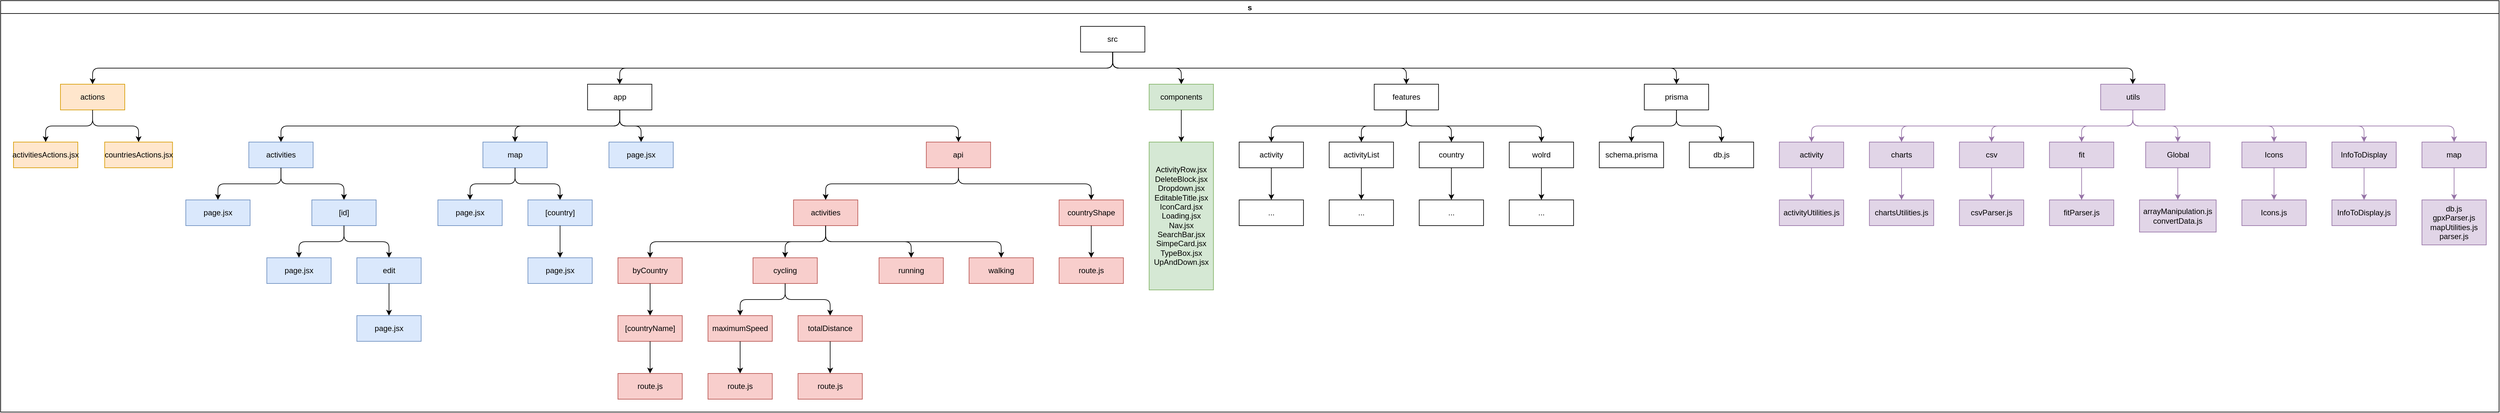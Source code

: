 <mxfile>
    <diagram id="mbjJ4ckY0Awx-_RAKzo4" name="Page-1">
        <mxGraphModel dx="2792" dy="603" grid="1" gridSize="10" guides="1" tooltips="1" connect="1" arrows="1" fold="1" page="1" pageScale="1" pageWidth="850" pageHeight="1100" math="0" shadow="0">
            <root>
                <mxCell id="0"/>
                <mxCell id="1" parent="0"/>
                <mxCell id="2" value="s" style="swimlane;startSize=20;horizontal=1;childLayout=treeLayout;horizontalTree=0;sortEdges=1;resizable=0;containerType=tree;fontSize=12;" vertex="1" parent="1">
                    <mxGeometry x="-1120" y="210" width="3885" height="640" as="geometry"/>
                </mxCell>
                <mxCell id="3" value="src" style="whiteSpace=wrap;html=1;" vertex="1" parent="2">
                    <mxGeometry x="1679.258" y="40" width="100" height="40" as="geometry"/>
                </mxCell>
                <mxCell id="4" value="actions" style="whiteSpace=wrap;html=1;fillColor=#ffe6cc;strokeColor=#d79b00;" vertex="1" parent="2">
                    <mxGeometry x="93" y="130" width="100" height="40" as="geometry"/>
                </mxCell>
                <mxCell id="5" value="" style="edgeStyle=elbowEdgeStyle;elbow=vertical;html=1;rounded=1;curved=0;sourcePerimeterSpacing=0;targetPerimeterSpacing=0;startSize=6;endSize=6;" edge="1" parent="2" source="3" target="4">
                    <mxGeometry relative="1" as="geometry"/>
                </mxCell>
                <mxCell id="6" value="app" style="whiteSpace=wrap;html=1;" vertex="1" parent="2">
                    <mxGeometry x="912.65" y="130" width="100" height="40" as="geometry"/>
                </mxCell>
                <mxCell id="7" value="" style="edgeStyle=elbowEdgeStyle;elbow=vertical;html=1;rounded=1;curved=0;sourcePerimeterSpacing=0;targetPerimeterSpacing=0;startSize=6;endSize=6;" edge="1" parent="2" source="3" target="6">
                    <mxGeometry relative="1" as="geometry"/>
                </mxCell>
                <mxCell id="11" value="" style="edgeStyle=elbowEdgeStyle;elbow=vertical;html=1;rounded=1;curved=0;sourcePerimeterSpacing=0;targetPerimeterSpacing=0;startSize=6;endSize=6;" edge="1" target="12" source="3" parent="2">
                    <mxGeometry relative="1" as="geometry">
                        <mxPoint x="-34265.485" y="310" as="sourcePoint"/>
                    </mxGeometry>
                </mxCell>
                <mxCell id="12" value="components" style="whiteSpace=wrap;html=1;fillColor=#d5e8d4;strokeColor=#82b366;" vertex="1" parent="2">
                    <mxGeometry x="1785.9" y="130" width="100" height="40" as="geometry"/>
                </mxCell>
                <mxCell id="13" value="" style="edgeStyle=elbowEdgeStyle;elbow=vertical;html=1;rounded=1;curved=0;sourcePerimeterSpacing=0;targetPerimeterSpacing=0;startSize=6;endSize=6;" edge="1" target="14" source="3" parent="2">
                    <mxGeometry relative="1" as="geometry">
                        <mxPoint x="-34055.485" y="310" as="sourcePoint"/>
                    </mxGeometry>
                </mxCell>
                <mxCell id="14" value="features" style="whiteSpace=wrap;html=1;" vertex="1" parent="2">
                    <mxGeometry x="2135.9" y="130" width="100" height="40" as="geometry"/>
                </mxCell>
                <mxCell id="15" value="" style="edgeStyle=elbowEdgeStyle;elbow=vertical;html=1;rounded=1;curved=0;sourcePerimeterSpacing=0;targetPerimeterSpacing=0;startSize=6;endSize=6;" edge="1" target="16" source="3" parent="2">
                    <mxGeometry relative="1" as="geometry">
                        <mxPoint x="-33845.485" y="310" as="sourcePoint"/>
                    </mxGeometry>
                </mxCell>
                <mxCell id="16" value="prisma" style="whiteSpace=wrap;html=1;" vertex="1" parent="2">
                    <mxGeometry x="2555.9" y="130" width="100" height="40" as="geometry"/>
                </mxCell>
                <mxCell id="17" value="" style="edgeStyle=elbowEdgeStyle;elbow=vertical;html=1;rounded=1;curved=0;sourcePerimeterSpacing=0;targetPerimeterSpacing=0;startSize=6;endSize=6;" edge="1" target="18" source="3" parent="2">
                    <mxGeometry relative="1" as="geometry">
                        <mxPoint x="-33740.485" y="290" as="sourcePoint"/>
                    </mxGeometry>
                </mxCell>
                <mxCell id="18" value="utils" style="whiteSpace=wrap;html=1;fillColor=#e1d5e7;strokeColor=#9673a6;" vertex="1" parent="2">
                    <mxGeometry x="3265.515" y="130" width="100" height="40" as="geometry"/>
                </mxCell>
                <mxCell id="19" value="" style="edgeStyle=elbowEdgeStyle;elbow=vertical;html=1;rounded=1;curved=0;sourcePerimeterSpacing=0;targetPerimeterSpacing=0;startSize=6;endSize=6;" edge="1" target="20" source="4" parent="2">
                    <mxGeometry relative="1" as="geometry">
                        <mxPoint x="-33390.485" y="290" as="sourcePoint"/>
                    </mxGeometry>
                </mxCell>
                <mxCell id="20" value="activitiesActions.jsx" style="whiteSpace=wrap;html=1;fillColor=#ffe6cc;strokeColor=#d79b00;" vertex="1" parent="2">
                    <mxGeometry x="20" y="220" width="100" height="40" as="geometry"/>
                </mxCell>
                <mxCell id="21" value="" style="edgeStyle=elbowEdgeStyle;elbow=vertical;html=1;rounded=1;curved=0;sourcePerimeterSpacing=0;targetPerimeterSpacing=0;startSize=6;endSize=6;" edge="1" target="22" source="4" parent="2">
                    <mxGeometry relative="1" as="geometry">
                        <mxPoint x="-33740.485" y="380" as="sourcePoint"/>
                    </mxGeometry>
                </mxCell>
                <mxCell id="22" value="countriesActions.jsx" style="whiteSpace=wrap;html=1;fillColor=#ffe6cc;strokeColor=#d79b00;" vertex="1" parent="2">
                    <mxGeometry x="161.75" y="220" width="105.5" height="40" as="geometry"/>
                </mxCell>
                <mxCell id="23" value="" style="edgeStyle=elbowEdgeStyle;elbow=vertical;html=1;rounded=1;curved=0;sourcePerimeterSpacing=0;targetPerimeterSpacing=0;startSize=6;endSize=6;" edge="1" target="24" source="6" parent="2">
                    <mxGeometry relative="1" as="geometry">
                        <mxPoint x="-32942.285" y="290" as="sourcePoint"/>
                    </mxGeometry>
                </mxCell>
                <mxCell id="24" value="activities" style="whiteSpace=wrap;html=1;fillColor=#dae8fc;strokeColor=#6c8ebf;" vertex="1" parent="2">
                    <mxGeometry x="385.9" y="220" width="100" height="40" as="geometry"/>
                </mxCell>
                <mxCell id="25" value="" style="edgeStyle=elbowEdgeStyle;elbow=vertical;html=1;rounded=1;curved=0;sourcePerimeterSpacing=0;targetPerimeterSpacing=0;startSize=6;endSize=6;" edge="1" target="26" source="6" parent="2">
                    <mxGeometry relative="1" as="geometry">
                        <mxPoint x="-33114.735" y="380" as="sourcePoint"/>
                    </mxGeometry>
                </mxCell>
                <mxCell id="26" value="map" style="whiteSpace=wrap;html=1;fillColor=#dae8fc;strokeColor=#6c8ebf;" vertex="1" parent="2">
                    <mxGeometry x="749.9" y="220" width="100" height="40" as="geometry"/>
                </mxCell>
                <mxCell id="29" value="" style="edgeStyle=elbowEdgeStyle;elbow=vertical;html=1;rounded=1;curved=0;sourcePerimeterSpacing=0;targetPerimeterSpacing=0;startSize=6;endSize=6;" edge="1" target="30" source="24" parent="2">
                    <mxGeometry relative="1" as="geometry">
                        <mxPoint x="-32068.235" y="380" as="sourcePoint"/>
                    </mxGeometry>
                </mxCell>
                <mxCell id="30" value="page.jsx" style="whiteSpace=wrap;html=1;fillColor=#dae8fc;strokeColor=#6c8ebf;" vertex="1" parent="2">
                    <mxGeometry x="287.9" y="310" width="100" height="40" as="geometry"/>
                </mxCell>
                <mxCell id="31" value="" style="edgeStyle=elbowEdgeStyle;elbow=vertical;html=1;rounded=1;curved=0;sourcePerimeterSpacing=0;targetPerimeterSpacing=0;startSize=6;endSize=6;" edge="1" target="32" source="24" parent="2">
                    <mxGeometry relative="1" as="geometry">
                        <mxPoint x="-32208.235" y="470" as="sourcePoint"/>
                    </mxGeometry>
                </mxCell>
                <mxCell id="32" value="[id]" style="whiteSpace=wrap;html=1;fillColor=#dae8fc;strokeColor=#6c8ebf;" vertex="1" parent="2">
                    <mxGeometry x="483.9" y="310" width="100" height="40" as="geometry"/>
                </mxCell>
                <mxCell id="33" value="" style="edgeStyle=elbowEdgeStyle;elbow=vertical;html=1;rounded=1;curved=0;sourcePerimeterSpacing=0;targetPerimeterSpacing=0;startSize=6;endSize=6;" edge="1" target="34" source="32" parent="2">
                    <mxGeometry relative="1" as="geometry">
                        <mxPoint x="-31564.485" y="470" as="sourcePoint"/>
                    </mxGeometry>
                </mxCell>
                <mxCell id="34" value="page.jsx" style="whiteSpace=wrap;html=1;fillColor=#dae8fc;strokeColor=#6c8ebf;" vertex="1" parent="2">
                    <mxGeometry x="413.9" y="400" width="100" height="40" as="geometry"/>
                </mxCell>
                <mxCell id="35" value="" style="edgeStyle=elbowEdgeStyle;elbow=vertical;html=1;rounded=1;curved=0;sourcePerimeterSpacing=0;targetPerimeterSpacing=0;startSize=6;endSize=6;" edge="1" target="36" source="32" parent="2">
                    <mxGeometry relative="1" as="geometry">
                        <mxPoint x="-31494.485" y="560" as="sourcePoint"/>
                    </mxGeometry>
                </mxCell>
                <mxCell id="36" value="edit" style="whiteSpace=wrap;html=1;fillColor=#dae8fc;strokeColor=#6c8ebf;" vertex="1" parent="2">
                    <mxGeometry x="553.9" y="400" width="100" height="40" as="geometry"/>
                </mxCell>
                <mxCell id="37" value="" style="edgeStyle=elbowEdgeStyle;elbow=vertical;html=1;rounded=1;curved=0;sourcePerimeterSpacing=0;targetPerimeterSpacing=0;startSize=6;endSize=6;" edge="1" target="38" source="36" parent="2">
                    <mxGeometry relative="1" as="geometry">
                        <mxPoint x="-30803.535" y="560" as="sourcePoint"/>
                    </mxGeometry>
                </mxCell>
                <mxCell id="38" value="page.jsx" style="whiteSpace=wrap;html=1;fillColor=#dae8fc;strokeColor=#6c8ebf;" vertex="1" parent="2">
                    <mxGeometry x="553.9" y="490" width="100" height="40" as="geometry"/>
                </mxCell>
                <mxCell id="39" value="" style="edgeStyle=elbowEdgeStyle;elbow=vertical;html=1;rounded=1;curved=0;sourcePerimeterSpacing=0;targetPerimeterSpacing=0;startSize=6;endSize=6;" edge="1" target="40" source="26" parent="2">
                    <mxGeometry relative="1" as="geometry">
                        <mxPoint x="-30722.535" y="380" as="sourcePoint"/>
                    </mxGeometry>
                </mxCell>
                <mxCell id="40" value="page.jsx" style="whiteSpace=wrap;html=1;fillColor=#dae8fc;strokeColor=#6c8ebf;" vertex="1" parent="2">
                    <mxGeometry x="679.9" y="310" width="100" height="40" as="geometry"/>
                </mxCell>
                <mxCell id="41" value="" style="edgeStyle=elbowEdgeStyle;elbow=vertical;html=1;rounded=1;curved=0;sourcePerimeterSpacing=0;targetPerimeterSpacing=0;startSize=6;endSize=6;" edge="1" target="42" source="26" parent="2">
                    <mxGeometry relative="1" as="geometry">
                        <mxPoint x="-29945.305" y="470" as="sourcePoint"/>
                    </mxGeometry>
                </mxCell>
                <mxCell id="42" value="[country]" style="whiteSpace=wrap;html=1;fillColor=#dae8fc;strokeColor=#6c8ebf;" vertex="1" parent="2">
                    <mxGeometry x="819.9" y="310" width="100" height="40" as="geometry"/>
                </mxCell>
                <mxCell id="43" value="" style="edgeStyle=elbowEdgeStyle;elbow=vertical;html=1;rounded=1;curved=0;sourcePerimeterSpacing=0;targetPerimeterSpacing=0;startSize=6;endSize=6;" edge="1" target="44" source="42" parent="2">
                    <mxGeometry relative="1" as="geometry">
                        <mxPoint x="-29179.055" y="470" as="sourcePoint"/>
                    </mxGeometry>
                </mxCell>
                <mxCell id="44" value="page.jsx" style="whiteSpace=wrap;html=1;fillColor=#dae8fc;strokeColor=#6c8ebf;" vertex="1" parent="2">
                    <mxGeometry x="819.9" y="400" width="100" height="40" as="geometry"/>
                </mxCell>
                <mxCell id="49" value="" style="edgeStyle=elbowEdgeStyle;elbow=vertical;html=1;rounded=1;curved=0;sourcePerimeterSpacing=0;targetPerimeterSpacing=0;startSize=6;endSize=6;" edge="1" target="50" source="6" parent="2">
                    <mxGeometry relative="1" as="geometry">
                        <mxPoint x="-28278.155" y="380" as="sourcePoint"/>
                    </mxGeometry>
                </mxCell>
                <mxCell id="50" value="page.jsx" style="whiteSpace=wrap;html=1;fillColor=#dae8fc;strokeColor=#6c8ebf;" vertex="1" parent="2">
                    <mxGeometry x="945.9" y="220" width="100" height="40" as="geometry"/>
                </mxCell>
                <mxCell id="60" value="" style="edgeStyle=elbowEdgeStyle;elbow=vertical;html=1;rounded=1;curved=0;sourcePerimeterSpacing=0;targetPerimeterSpacing=0;startSize=6;endSize=6;" edge="1" target="61" source="6" parent="2">
                    <mxGeometry relative="1" as="geometry">
                        <mxPoint x="-25020.355" y="380" as="sourcePoint"/>
                    </mxGeometry>
                </mxCell>
                <mxCell id="61" value="api" style="whiteSpace=wrap;html=1;fillColor=#f8cecc;strokeColor=#b85450;" vertex="1" parent="2">
                    <mxGeometry x="1439.4" y="220" width="100" height="40" as="geometry"/>
                </mxCell>
                <mxCell id="62" value="" style="edgeStyle=elbowEdgeStyle;elbow=vertical;html=1;rounded=1;curved=0;sourcePerimeterSpacing=0;targetPerimeterSpacing=0;startSize=6;endSize=6;" edge="1" target="63" source="61" parent="2">
                    <mxGeometry relative="1" as="geometry">
                        <mxPoint x="-24197.405" y="380" as="sourcePoint"/>
                    </mxGeometry>
                </mxCell>
                <mxCell id="63" value="activities" style="whiteSpace=wrap;html=1;fillColor=#f8cecc;strokeColor=#b85450;" vertex="1" parent="2">
                    <mxGeometry x="1232.9" y="310" width="100" height="40" as="geometry"/>
                </mxCell>
                <mxCell id="64" value="" style="edgeStyle=elbowEdgeStyle;elbow=vertical;html=1;rounded=1;curved=0;sourcePerimeterSpacing=0;targetPerimeterSpacing=0;startSize=6;endSize=6;" edge="1" target="65" source="61" parent="2">
                    <mxGeometry relative="1" as="geometry">
                        <mxPoint x="-23847.405" y="470" as="sourcePoint"/>
                    </mxGeometry>
                </mxCell>
                <mxCell id="65" value="countryShape" style="whiteSpace=wrap;html=1;fillColor=#f8cecc;strokeColor=#b85450;" vertex="1" parent="2">
                    <mxGeometry x="1645.9" y="310" width="100" height="40" as="geometry"/>
                </mxCell>
                <mxCell id="66" value="" style="edgeStyle=elbowEdgeStyle;elbow=vertical;html=1;rounded=1;curved=0;sourcePerimeterSpacing=0;targetPerimeterSpacing=0;startSize=6;endSize=6;" edge="1" target="67" source="65" parent="2">
                    <mxGeometry relative="1" as="geometry">
                        <mxPoint x="-22975.455" y="470" as="sourcePoint"/>
                    </mxGeometry>
                </mxCell>
                <mxCell id="67" value="route.js" style="whiteSpace=wrap;html=1;fillColor=#f8cecc;strokeColor=#b85450;" vertex="1" parent="2">
                    <mxGeometry x="1645.9" y="400" width="100" height="40" as="geometry"/>
                </mxCell>
                <mxCell id="68" value="" style="edgeStyle=elbowEdgeStyle;elbow=vertical;html=1;rounded=1;curved=0;sourcePerimeterSpacing=0;targetPerimeterSpacing=0;startSize=6;endSize=6;" edge="1" target="69" source="63" parent="2">
                    <mxGeometry relative="1" as="geometry">
                        <mxPoint x="-22975.455" y="470" as="sourcePoint"/>
                    </mxGeometry>
                </mxCell>
                <mxCell id="69" value="byCountry" style="whiteSpace=wrap;html=1;fillColor=#f8cecc;strokeColor=#b85450;" vertex="1" parent="2">
                    <mxGeometry x="959.9" y="400" width="100" height="40" as="geometry"/>
                </mxCell>
                <mxCell id="70" value="" style="edgeStyle=elbowEdgeStyle;elbow=vertical;html=1;rounded=1;curved=0;sourcePerimeterSpacing=0;targetPerimeterSpacing=0;startSize=6;endSize=6;" edge="1" target="71" source="69" parent="2">
                    <mxGeometry relative="1" as="geometry">
                        <mxPoint x="-23045.455" y="560" as="sourcePoint"/>
                    </mxGeometry>
                </mxCell>
                <mxCell id="71" value="[countryName]" style="whiteSpace=wrap;html=1;fillColor=#f8cecc;strokeColor=#b85450;" vertex="1" parent="2">
                    <mxGeometry x="959.9" y="490" width="100" height="40" as="geometry"/>
                </mxCell>
                <mxCell id="72" value="" style="edgeStyle=elbowEdgeStyle;elbow=vertical;html=1;rounded=1;curved=0;sourcePerimeterSpacing=0;targetPerimeterSpacing=0;startSize=6;endSize=6;" edge="1" target="73" source="71" parent="2">
                    <mxGeometry relative="1" as="geometry">
                        <mxPoint x="-23045.455" y="650" as="sourcePoint"/>
                    </mxGeometry>
                </mxCell>
                <mxCell id="73" value="route.js" style="whiteSpace=wrap;html=1;fillColor=#f8cecc;strokeColor=#b85450;" vertex="1" parent="2">
                    <mxGeometry x="959.9" y="580" width="100" height="40" as="geometry"/>
                </mxCell>
                <mxCell id="74" value="" style="edgeStyle=elbowEdgeStyle;elbow=vertical;html=1;rounded=1;curved=0;sourcePerimeterSpacing=0;targetPerimeterSpacing=0;startSize=6;endSize=6;" edge="1" target="75" source="63" parent="2">
                    <mxGeometry relative="1" as="geometry">
                        <mxPoint x="-23045.455" y="560" as="sourcePoint"/>
                    </mxGeometry>
                </mxCell>
                <mxCell id="75" value="cycling" style="whiteSpace=wrap;html=1;fillColor=#f8cecc;strokeColor=#b85450;" vertex="1" parent="2">
                    <mxGeometry x="1169.9" y="400" width="100" height="40" as="geometry"/>
                </mxCell>
                <mxCell id="76" value="" style="edgeStyle=elbowEdgeStyle;elbow=vertical;html=1;rounded=1;curved=0;sourcePerimeterSpacing=0;targetPerimeterSpacing=0;startSize=6;endSize=6;" edge="1" target="77" source="63" parent="2">
                    <mxGeometry relative="1" as="geometry">
                        <mxPoint x="-23065.055" y="560" as="sourcePoint"/>
                    </mxGeometry>
                </mxCell>
                <mxCell id="77" value="running" style="whiteSpace=wrap;html=1;fillColor=#f8cecc;strokeColor=#b85450;" vertex="1" parent="2">
                    <mxGeometry x="1365.9" y="400" width="100" height="40" as="geometry"/>
                </mxCell>
                <mxCell id="78" value="" style="edgeStyle=elbowEdgeStyle;elbow=vertical;html=1;rounded=1;curved=0;sourcePerimeterSpacing=0;targetPerimeterSpacing=0;startSize=6;endSize=6;" edge="1" target="79" source="63" parent="2">
                    <mxGeometry relative="1" as="geometry">
                        <mxPoint x="-22176.305" y="560" as="sourcePoint"/>
                    </mxGeometry>
                </mxCell>
                <mxCell id="79" value="walking" style="whiteSpace=wrap;html=1;fillColor=#f8cecc;strokeColor=#b85450;" vertex="1" parent="2">
                    <mxGeometry x="1505.9" y="400" width="100" height="40" as="geometry"/>
                </mxCell>
                <mxCell id="80" value="" style="edgeStyle=elbowEdgeStyle;elbow=vertical;html=1;rounded=1;curved=0;sourcePerimeterSpacing=0;targetPerimeterSpacing=0;startSize=6;endSize=6;" edge="1" target="81" source="75" parent="2">
                    <mxGeometry relative="1" as="geometry">
                        <mxPoint x="-21221.055" y="560" as="sourcePoint"/>
                    </mxGeometry>
                </mxCell>
                <mxCell id="81" value="maximumSpeed" style="whiteSpace=wrap;html=1;fillColor=#f8cecc;strokeColor=#b85450;" vertex="1" parent="2">
                    <mxGeometry x="1099.9" y="490" width="100" height="40" as="geometry"/>
                </mxCell>
                <mxCell id="82" value="" style="edgeStyle=elbowEdgeStyle;elbow=vertical;html=1;rounded=1;curved=0;sourcePerimeterSpacing=0;targetPerimeterSpacing=0;startSize=6;endSize=6;" edge="1" target="83" source="75" parent="2">
                    <mxGeometry relative="1" as="geometry">
                        <mxPoint x="-21291.055" y="650" as="sourcePoint"/>
                    </mxGeometry>
                </mxCell>
                <mxCell id="83" value="totalDistance" style="whiteSpace=wrap;html=1;fillColor=#f8cecc;strokeColor=#b85450;" vertex="1" parent="2">
                    <mxGeometry x="1239.9" y="490" width="100" height="40" as="geometry"/>
                </mxCell>
                <mxCell id="84" value="" style="edgeStyle=elbowEdgeStyle;elbow=vertical;html=1;rounded=1;curved=0;sourcePerimeterSpacing=0;targetPerimeterSpacing=0;startSize=6;endSize=6;" edge="1" target="85" source="81" parent="2">
                    <mxGeometry relative="1" as="geometry">
                        <mxPoint x="-20288.555" y="650" as="sourcePoint"/>
                    </mxGeometry>
                </mxCell>
                <mxCell id="85" value="route.js" style="whiteSpace=wrap;html=1;fillColor=#f8cecc;strokeColor=#b85450;" vertex="1" parent="2">
                    <mxGeometry x="1099.9" y="580" width="100" height="40" as="geometry"/>
                </mxCell>
                <mxCell id="86" value="" style="edgeStyle=elbowEdgeStyle;elbow=vertical;html=1;rounded=1;curved=0;sourcePerimeterSpacing=0;targetPerimeterSpacing=0;startSize=6;endSize=6;" edge="1" target="87" source="83" parent="2">
                    <mxGeometry relative="1" as="geometry">
                        <mxPoint x="-20288.555" y="650" as="sourcePoint"/>
                    </mxGeometry>
                </mxCell>
                <mxCell id="87" value="route.js" style="whiteSpace=wrap;html=1;fillColor=#f8cecc;strokeColor=#b85450;" vertex="1" parent="2">
                    <mxGeometry x="1239.9" y="580" width="100" height="40" as="geometry"/>
                </mxCell>
                <mxCell id="88" value="" style="edgeStyle=elbowEdgeStyle;elbow=vertical;html=1;rounded=1;curved=0;sourcePerimeterSpacing=0;targetPerimeterSpacing=0;startSize=6;endSize=6;" edge="1" target="89" source="12" parent="2">
                    <mxGeometry relative="1" as="geometry">
                        <mxPoint x="-20464.555" y="290" as="sourcePoint"/>
                    </mxGeometry>
                </mxCell>
                <mxCell id="89" value="ActivityRow.jsx&lt;div&gt;DeleteBlock.jsx&lt;/div&gt;&lt;div&gt;Dropdown.jsx&lt;/div&gt;&lt;div&gt;EditableTitle.jsx&lt;/div&gt;&lt;div&gt;IconCard.jsx&lt;/div&gt;&lt;div&gt;Loading.jsx&lt;/div&gt;&lt;div&gt;Nav.jsx&lt;/div&gt;&lt;div&gt;SearchBar.jsx&lt;/div&gt;&lt;div&gt;SimpeCard.jsx&lt;/div&gt;&lt;div&gt;TypeBox.jsx&lt;/div&gt;&lt;div&gt;UpAndDown.jsx&lt;/div&gt;" style="whiteSpace=wrap;html=1;fillColor=#d5e8d4;strokeColor=#82b366;" vertex="1" parent="2">
                    <mxGeometry x="1785.9" y="220" width="100" height="230" as="geometry"/>
                </mxCell>
                <mxCell id="96" value="" style="edgeStyle=elbowEdgeStyle;elbow=vertical;html=1;rounded=1;curved=0;sourcePerimeterSpacing=0;targetPerimeterSpacing=0;startSize=6;endSize=6;fillColor=#e1d5e7;strokeColor=#9673a6;" edge="1" target="97" source="18" parent="2">
                    <mxGeometry relative="1" as="geometry">
                        <mxPoint x="-15688.63" y="290" as="sourcePoint"/>
                    </mxGeometry>
                </mxCell>
                <mxCell id="97" value="activity" style="whiteSpace=wrap;html=1;fillColor=#e1d5e7;strokeColor=#9673a6;" vertex="1" parent="2">
                    <mxGeometry x="2765.9" y="220" width="100" height="40" as="geometry"/>
                </mxCell>
                <mxCell id="98" value="" style="edgeStyle=elbowEdgeStyle;elbow=vertical;html=1;rounded=1;curved=0;sourcePerimeterSpacing=0;targetPerimeterSpacing=0;startSize=6;endSize=6;fillColor=#e1d5e7;strokeColor=#9673a6;" edge="1" target="99" source="97" parent="2">
                    <mxGeometry relative="1" as="geometry">
                        <mxPoint x="-14631.63" y="380" as="sourcePoint"/>
                    </mxGeometry>
                </mxCell>
                <mxCell id="99" value="activityUtilities.js" style="whiteSpace=wrap;html=1;fillColor=#e1d5e7;strokeColor=#9673a6;" vertex="1" parent="2">
                    <mxGeometry x="2765.9" y="310" width="100" height="40" as="geometry"/>
                </mxCell>
                <mxCell id="100" value="" style="edgeStyle=elbowEdgeStyle;elbow=vertical;html=1;rounded=1;curved=0;sourcePerimeterSpacing=0;targetPerimeterSpacing=0;startSize=6;endSize=6;fillColor=#e1d5e7;strokeColor=#9673a6;" edge="1" target="101" source="18" parent="2">
                    <mxGeometry relative="1" as="geometry">
                        <mxPoint x="-14631.63" y="380" as="sourcePoint"/>
                    </mxGeometry>
                </mxCell>
                <mxCell id="101" value="charts" style="whiteSpace=wrap;html=1;fillColor=#e1d5e7;strokeColor=#9673a6;" vertex="1" parent="2">
                    <mxGeometry x="2905.9" y="220" width="100" height="40" as="geometry"/>
                </mxCell>
                <mxCell id="102" value="" style="edgeStyle=elbowEdgeStyle;elbow=vertical;html=1;rounded=1;curved=0;sourcePerimeterSpacing=0;targetPerimeterSpacing=0;startSize=6;endSize=6;fillColor=#e1d5e7;strokeColor=#9673a6;" edge="1" target="103" source="18" parent="2">
                    <mxGeometry relative="1" as="geometry">
                        <mxPoint x="-13444.68" y="380" as="sourcePoint"/>
                    </mxGeometry>
                </mxCell>
                <mxCell id="103" value="csv" style="whiteSpace=wrap;html=1;fillColor=#e1d5e7;strokeColor=#9673a6;" vertex="1" parent="2">
                    <mxGeometry x="3045.9" y="220" width="100" height="40" as="geometry"/>
                </mxCell>
                <mxCell id="104" value="" style="edgeStyle=elbowEdgeStyle;elbow=vertical;html=1;rounded=1;curved=0;sourcePerimeterSpacing=0;targetPerimeterSpacing=0;startSize=6;endSize=6;fillColor=#e1d5e7;strokeColor=#9673a6;" edge="1" target="105" source="18" parent="2">
                    <mxGeometry relative="1" as="geometry">
                        <mxPoint x="-12229.73" y="380" as="sourcePoint"/>
                    </mxGeometry>
                </mxCell>
                <mxCell id="105" value="fit" style="whiteSpace=wrap;html=1;fillColor=#e1d5e7;strokeColor=#9673a6;" vertex="1" parent="2">
                    <mxGeometry x="3185.9" y="220" width="100" height="40" as="geometry"/>
                </mxCell>
                <mxCell id="106" value="" style="edgeStyle=elbowEdgeStyle;elbow=vertical;html=1;rounded=1;curved=0;sourcePerimeterSpacing=0;targetPerimeterSpacing=0;startSize=6;endSize=6;fillColor=#e1d5e7;strokeColor=#9673a6;" edge="1" target="107" source="18" parent="2">
                    <mxGeometry relative="1" as="geometry">
                        <mxPoint x="-10986.78" y="380" as="sourcePoint"/>
                    </mxGeometry>
                </mxCell>
                <mxCell id="107" value="Global" style="whiteSpace=wrap;html=1;fillColor=#e1d5e7;strokeColor=#9673a6;" vertex="1" parent="2">
                    <mxGeometry x="3335.515" y="220" width="100" height="40" as="geometry"/>
                </mxCell>
                <mxCell id="108" value="" style="edgeStyle=elbowEdgeStyle;elbow=vertical;html=1;rounded=1;curved=0;sourcePerimeterSpacing=0;targetPerimeterSpacing=0;startSize=6;endSize=6;fillColor=#e1d5e7;strokeColor=#9673a6;" edge="1" target="109" source="18" parent="2">
                    <mxGeometry relative="1" as="geometry">
                        <mxPoint x="-9715.83" y="380" as="sourcePoint"/>
                    </mxGeometry>
                </mxCell>
                <mxCell id="109" value="Icons" style="whiteSpace=wrap;html=1;fillColor=#e1d5e7;strokeColor=#9673a6;" vertex="1" parent="2">
                    <mxGeometry x="3485.13" y="220" width="100" height="40" as="geometry"/>
                </mxCell>
                <mxCell id="110" value="" style="edgeStyle=elbowEdgeStyle;elbow=vertical;html=1;rounded=1;curved=0;sourcePerimeterSpacing=0;targetPerimeterSpacing=0;startSize=6;endSize=6;fillColor=#e1d5e7;strokeColor=#9673a6;" edge="1" target="111" source="18" parent="2">
                    <mxGeometry relative="1" as="geometry">
                        <mxPoint x="-8416.88" y="380" as="sourcePoint"/>
                    </mxGeometry>
                </mxCell>
                <mxCell id="111" value="InfoToDisplay" style="whiteSpace=wrap;html=1;fillColor=#e1d5e7;strokeColor=#9673a6;" vertex="1" parent="2">
                    <mxGeometry x="3625.13" y="220" width="100" height="40" as="geometry"/>
                </mxCell>
                <mxCell id="112" value="" style="edgeStyle=elbowEdgeStyle;elbow=vertical;html=1;rounded=1;curved=0;sourcePerimeterSpacing=0;targetPerimeterSpacing=0;startSize=6;endSize=6;fillColor=#e1d5e7;strokeColor=#9673a6;" edge="1" target="113" source="18" parent="2">
                    <mxGeometry relative="1" as="geometry">
                        <mxPoint x="-7089.93" y="380" as="sourcePoint"/>
                    </mxGeometry>
                </mxCell>
                <mxCell id="113" value="map" style="whiteSpace=wrap;html=1;fillColor=#e1d5e7;strokeColor=#9673a6;" vertex="1" parent="2">
                    <mxGeometry x="3765.13" y="220" width="100" height="40" as="geometry"/>
                </mxCell>
                <mxCell id="114" value="" style="edgeStyle=elbowEdgeStyle;elbow=vertical;html=1;rounded=1;curved=0;sourcePerimeterSpacing=0;targetPerimeterSpacing=0;startSize=6;endSize=6;fillColor=#e1d5e7;strokeColor=#9673a6;" edge="1" target="115" source="101" parent="2">
                    <mxGeometry relative="1" as="geometry">
                        <mxPoint x="-5734.98" y="380" as="sourcePoint"/>
                    </mxGeometry>
                </mxCell>
                <mxCell id="115" value="chartsUtilities.js" style="whiteSpace=wrap;html=1;fillColor=#e1d5e7;strokeColor=#9673a6;" vertex="1" parent="2">
                    <mxGeometry x="2905.9" y="310" width="100" height="40" as="geometry"/>
                </mxCell>
                <mxCell id="116" value="" style="edgeStyle=elbowEdgeStyle;elbow=vertical;html=1;rounded=1;curved=0;sourcePerimeterSpacing=0;targetPerimeterSpacing=0;startSize=6;endSize=6;fillColor=#e1d5e7;strokeColor=#9673a6;" edge="1" target="117" source="103" parent="2">
                    <mxGeometry relative="1" as="geometry">
                        <mxPoint x="-5734.98" y="380" as="sourcePoint"/>
                    </mxGeometry>
                </mxCell>
                <mxCell id="117" value="csvParser.js" style="whiteSpace=wrap;html=1;fillColor=#e1d5e7;strokeColor=#9673a6;" vertex="1" parent="2">
                    <mxGeometry x="3045.9" y="310" width="100" height="40" as="geometry"/>
                </mxCell>
                <mxCell id="118" value="" style="edgeStyle=elbowEdgeStyle;elbow=vertical;html=1;rounded=1;curved=0;sourcePerimeterSpacing=0;targetPerimeterSpacing=0;startSize=6;endSize=6;fillColor=#e1d5e7;strokeColor=#9673a6;" edge="1" target="119" source="105" parent="2">
                    <mxGeometry relative="1" as="geometry">
                        <mxPoint x="-5734.98" y="380" as="sourcePoint"/>
                    </mxGeometry>
                </mxCell>
                <mxCell id="119" value="fitParser.js" style="whiteSpace=wrap;html=1;fillColor=#e1d5e7;strokeColor=#9673a6;" vertex="1" parent="2">
                    <mxGeometry x="3185.9" y="310" width="100" height="40" as="geometry"/>
                </mxCell>
                <mxCell id="120" value="" style="edgeStyle=elbowEdgeStyle;elbow=vertical;html=1;rounded=1;curved=0;sourcePerimeterSpacing=0;targetPerimeterSpacing=0;startSize=6;endSize=6;fillColor=#e1d5e7;strokeColor=#9673a6;" edge="1" target="121" source="107" parent="2">
                    <mxGeometry relative="1" as="geometry">
                        <mxPoint x="-5734.98" y="380" as="sourcePoint"/>
                    </mxGeometry>
                </mxCell>
                <mxCell id="121" value="arrayManipulation.js&lt;div&gt;convertData.js&lt;/div&gt;" style="whiteSpace=wrap;html=1;fillColor=#e1d5e7;strokeColor=#9673a6;" vertex="1" parent="2">
                    <mxGeometry x="3325.9" y="310" width="119.23" height="50" as="geometry"/>
                </mxCell>
                <mxCell id="122" value="" style="edgeStyle=elbowEdgeStyle;elbow=vertical;html=1;rounded=1;curved=0;sourcePerimeterSpacing=0;targetPerimeterSpacing=0;startSize=6;endSize=6;fillColor=#e1d5e7;strokeColor=#9673a6;" edge="1" target="123" source="109" parent="2">
                    <mxGeometry relative="1" as="geometry">
                        <mxPoint x="-5728.802" y="380" as="sourcePoint"/>
                    </mxGeometry>
                </mxCell>
                <mxCell id="123" value="Icons.js" style="whiteSpace=wrap;html=1;fillColor=#e1d5e7;strokeColor=#9673a6;" vertex="1" parent="2">
                    <mxGeometry x="3485.13" y="310" width="100" height="40" as="geometry"/>
                </mxCell>
                <mxCell id="124" value="" style="edgeStyle=elbowEdgeStyle;elbow=vertical;html=1;rounded=1;curved=0;sourcePerimeterSpacing=0;targetPerimeterSpacing=0;startSize=6;endSize=6;fillColor=#e1d5e7;strokeColor=#9673a6;" edge="1" target="125" source="111" parent="2">
                    <mxGeometry relative="1" as="geometry">
                        <mxPoint x="-5730.826" y="380" as="sourcePoint"/>
                    </mxGeometry>
                </mxCell>
                <mxCell id="125" value="InfoToDisplay.js" style="whiteSpace=wrap;html=1;fillColor=#e1d5e7;strokeColor=#9673a6;" vertex="1" parent="2">
                    <mxGeometry x="3625.13" y="310" width="100" height="40" as="geometry"/>
                </mxCell>
                <mxCell id="126" value="" style="edgeStyle=elbowEdgeStyle;elbow=vertical;html=1;rounded=1;curved=0;sourcePerimeterSpacing=0;targetPerimeterSpacing=0;startSize=6;endSize=6;fillColor=#e1d5e7;strokeColor=#9673a6;" edge="1" target="127" source="113" parent="2">
                    <mxGeometry relative="1" as="geometry">
                        <mxPoint x="-5730.826" y="380" as="sourcePoint"/>
                    </mxGeometry>
                </mxCell>
                <mxCell id="127" value="db.js&lt;div&gt;gpxParser.js&lt;/div&gt;&lt;div&gt;mapUtilities.js&lt;/div&gt;&lt;div&gt;parser.js&lt;/div&gt;" style="whiteSpace=wrap;html=1;fillColor=#e1d5e7;strokeColor=#9673a6;" vertex="1" parent="2">
                    <mxGeometry x="3765.13" y="310" width="100" height="70" as="geometry"/>
                </mxCell>
                <mxCell id="128" value="" style="edgeStyle=elbowEdgeStyle;elbow=vertical;html=1;rounded=1;curved=0;sourcePerimeterSpacing=0;targetPerimeterSpacing=0;startSize=6;endSize=6;" edge="1" target="129" source="16" parent="2">
                    <mxGeometry relative="1" as="geometry">
                        <mxPoint x="-6987.826" y="290" as="sourcePoint"/>
                    </mxGeometry>
                </mxCell>
                <mxCell id="129" value="schema.prisma" style="whiteSpace=wrap;html=1;" vertex="1" parent="2">
                    <mxGeometry x="2485.9" y="220" width="100" height="40" as="geometry"/>
                </mxCell>
                <mxCell id="130" value="" style="edgeStyle=elbowEdgeStyle;elbow=vertical;html=1;rounded=1;curved=0;sourcePerimeterSpacing=0;targetPerimeterSpacing=0;startSize=6;endSize=6;" edge="1" target="131" source="16" parent="2">
                    <mxGeometry relative="1" as="geometry">
                        <mxPoint x="-4940.03" y="380" as="sourcePoint"/>
                    </mxGeometry>
                </mxCell>
                <mxCell id="131" value="db.js" style="whiteSpace=wrap;html=1;" vertex="1" parent="2">
                    <mxGeometry x="2625.9" y="220" width="100" height="40" as="geometry"/>
                </mxCell>
                <mxCell id="132" value="" style="edgeStyle=elbowEdgeStyle;elbow=vertical;html=1;rounded=1;curved=0;sourcePerimeterSpacing=0;targetPerimeterSpacing=0;startSize=6;endSize=6;" edge="1" target="133" source="14" parent="2">
                    <mxGeometry relative="1" as="geometry">
                        <mxPoint x="-4163.273" y="290" as="sourcePoint"/>
                    </mxGeometry>
                </mxCell>
                <mxCell id="133" value="activity" style="whiteSpace=wrap;html=1;" vertex="1" parent="2">
                    <mxGeometry x="1925.9" y="220" width="100" height="40" as="geometry"/>
                </mxCell>
                <mxCell id="134" value="" style="edgeStyle=elbowEdgeStyle;elbow=vertical;html=1;rounded=1;curved=0;sourcePerimeterSpacing=0;targetPerimeterSpacing=0;startSize=6;endSize=6;" edge="1" target="135" source="14" parent="2">
                    <mxGeometry relative="1" as="geometry">
                        <mxPoint x="-3706.273" y="380" as="sourcePoint"/>
                    </mxGeometry>
                </mxCell>
                <mxCell id="135" value="activityList" style="whiteSpace=wrap;html=1;" vertex="1" parent="2">
                    <mxGeometry x="2065.9" y="220" width="100" height="40" as="geometry"/>
                </mxCell>
                <mxCell id="136" value="" style="edgeStyle=elbowEdgeStyle;elbow=vertical;html=1;rounded=1;curved=0;sourcePerimeterSpacing=0;targetPerimeterSpacing=0;startSize=6;endSize=6;" edge="1" target="137" source="14" parent="2">
                    <mxGeometry relative="1" as="geometry">
                        <mxPoint x="-2185.515" y="380" as="sourcePoint"/>
                    </mxGeometry>
                </mxCell>
                <mxCell id="137" value="country" style="whiteSpace=wrap;html=1;" vertex="1" parent="2">
                    <mxGeometry x="2205.9" y="220" width="100" height="40" as="geometry"/>
                </mxCell>
                <mxCell id="138" value="" style="edgeStyle=elbowEdgeStyle;elbow=vertical;html=1;rounded=1;curved=0;sourcePerimeterSpacing=0;targetPerimeterSpacing=0;startSize=6;endSize=6;" edge="1" target="139" source="14" parent="2">
                    <mxGeometry relative="1" as="geometry">
                        <mxPoint x="-594.758" y="380" as="sourcePoint"/>
                    </mxGeometry>
                </mxCell>
                <mxCell id="139" value="wolrd" style="whiteSpace=wrap;html=1;" vertex="1" parent="2">
                    <mxGeometry x="2345.9" y="220" width="100" height="40" as="geometry"/>
                </mxCell>
                <mxCell id="140" value="" style="edgeStyle=elbowEdgeStyle;elbow=vertical;html=1;rounded=1;curved=0;sourcePerimeterSpacing=0;targetPerimeterSpacing=0;startSize=6;endSize=6;" edge="1" target="141" source="133" parent="2">
                    <mxGeometry relative="1" as="geometry">
                        <mxPoint x="1066" y="380" as="sourcePoint"/>
                    </mxGeometry>
                </mxCell>
                <mxCell id="141" value="..." style="whiteSpace=wrap;html=1;" vertex="1" parent="2">
                    <mxGeometry x="1925.9" y="310" width="100" height="40" as="geometry"/>
                </mxCell>
                <mxCell id="142" value="" style="edgeStyle=elbowEdgeStyle;elbow=vertical;html=1;rounded=1;curved=0;sourcePerimeterSpacing=0;targetPerimeterSpacing=0;startSize=6;endSize=6;" edge="1" target="143" source="135" parent="2">
                    <mxGeometry relative="1" as="geometry">
                        <mxPoint x="1066" y="380" as="sourcePoint"/>
                    </mxGeometry>
                </mxCell>
                <mxCell id="143" value="..." style="whiteSpace=wrap;html=1;" vertex="1" parent="2">
                    <mxGeometry x="2065.9" y="310" width="100" height="40" as="geometry"/>
                </mxCell>
                <mxCell id="144" value="" style="edgeStyle=elbowEdgeStyle;elbow=vertical;html=1;rounded=1;curved=0;sourcePerimeterSpacing=0;targetPerimeterSpacing=0;startSize=6;endSize=6;" edge="1" target="145" source="137" parent="2">
                    <mxGeometry relative="1" as="geometry">
                        <mxPoint x="1066" y="380" as="sourcePoint"/>
                    </mxGeometry>
                </mxCell>
                <mxCell id="145" value="..." style="whiteSpace=wrap;html=1;" vertex="1" parent="2">
                    <mxGeometry x="2205.9" y="310" width="100" height="40" as="geometry"/>
                </mxCell>
                <mxCell id="146" value="" style="edgeStyle=elbowEdgeStyle;elbow=vertical;html=1;rounded=1;curved=0;sourcePerimeterSpacing=0;targetPerimeterSpacing=0;startSize=6;endSize=6;" edge="1" target="147" source="139" parent="2">
                    <mxGeometry relative="1" as="geometry">
                        <mxPoint x="1066" y="380" as="sourcePoint"/>
                    </mxGeometry>
                </mxCell>
                <mxCell id="147" value="..." style="whiteSpace=wrap;html=1;" vertex="1" parent="2">
                    <mxGeometry x="2345.9" y="310" width="100" height="40" as="geometry"/>
                </mxCell>
            </root>
        </mxGraphModel>
    </diagram>
</mxfile>